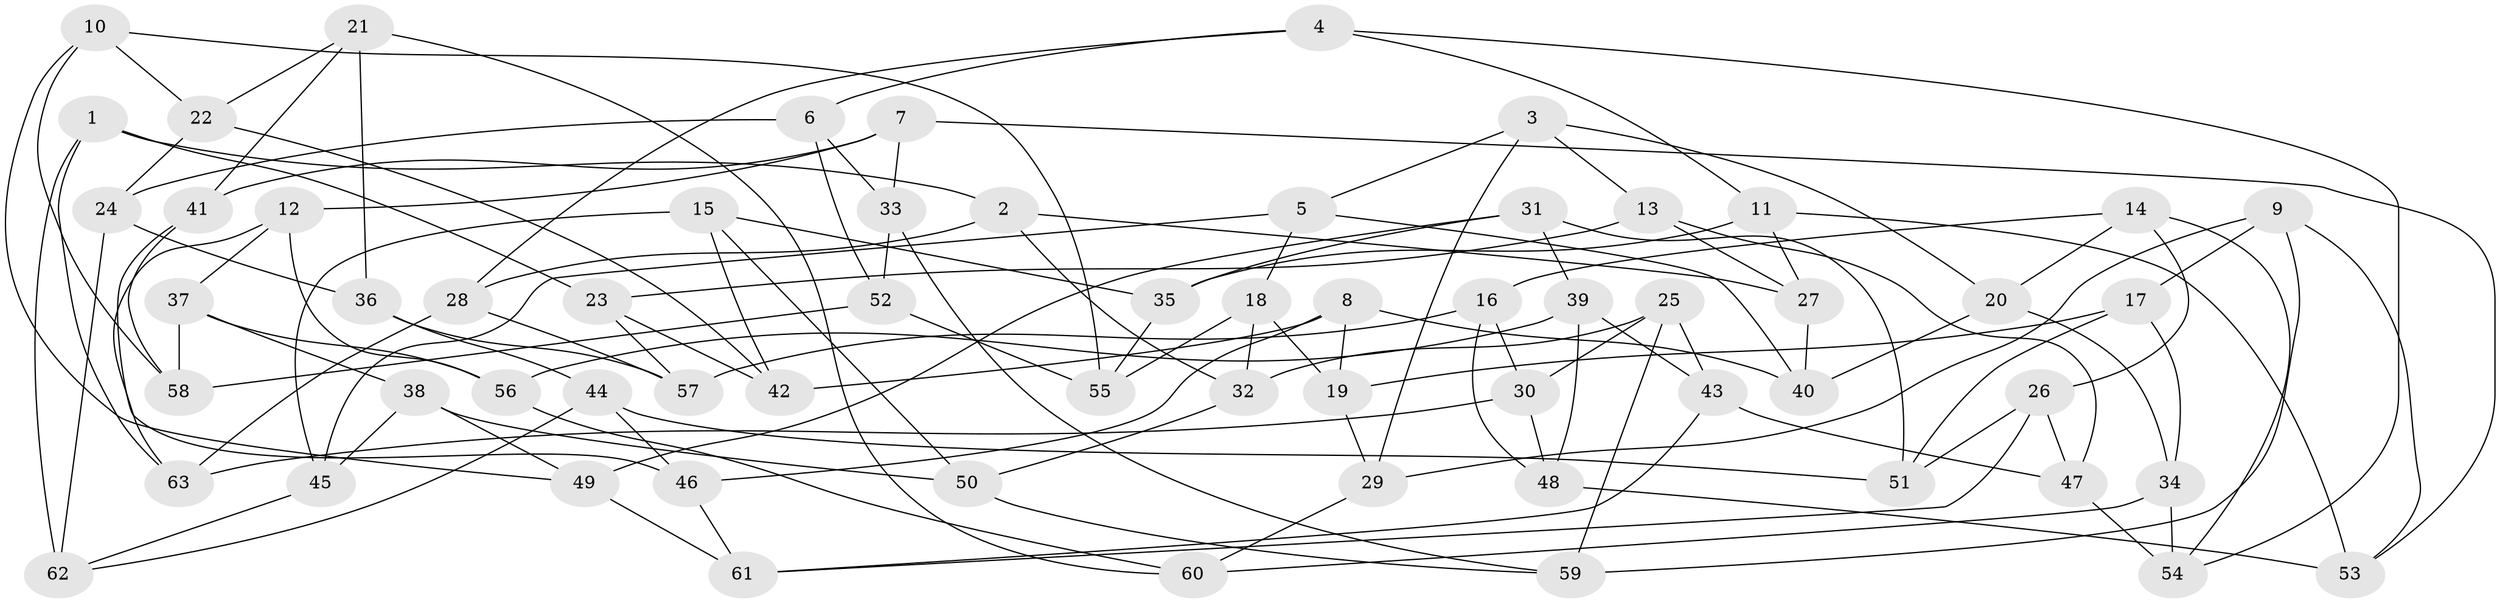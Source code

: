 // Generated by graph-tools (version 1.1) at 2025/26/03/09/25 03:26:55]
// undirected, 63 vertices, 126 edges
graph export_dot {
graph [start="1"]
  node [color=gray90,style=filled];
  1;
  2;
  3;
  4;
  5;
  6;
  7;
  8;
  9;
  10;
  11;
  12;
  13;
  14;
  15;
  16;
  17;
  18;
  19;
  20;
  21;
  22;
  23;
  24;
  25;
  26;
  27;
  28;
  29;
  30;
  31;
  32;
  33;
  34;
  35;
  36;
  37;
  38;
  39;
  40;
  41;
  42;
  43;
  44;
  45;
  46;
  47;
  48;
  49;
  50;
  51;
  52;
  53;
  54;
  55;
  56;
  57;
  58;
  59;
  60;
  61;
  62;
  63;
  1 -- 2;
  1 -- 63;
  1 -- 62;
  1 -- 23;
  2 -- 32;
  2 -- 27;
  2 -- 28;
  3 -- 5;
  3 -- 29;
  3 -- 20;
  3 -- 13;
  4 -- 28;
  4 -- 11;
  4 -- 54;
  4 -- 6;
  5 -- 40;
  5 -- 18;
  5 -- 45;
  6 -- 33;
  6 -- 24;
  6 -- 52;
  7 -- 41;
  7 -- 33;
  7 -- 12;
  7 -- 53;
  8 -- 42;
  8 -- 46;
  8 -- 19;
  8 -- 40;
  9 -- 17;
  9 -- 59;
  9 -- 29;
  9 -- 53;
  10 -- 55;
  10 -- 49;
  10 -- 22;
  10 -- 58;
  11 -- 27;
  11 -- 35;
  11 -- 53;
  12 -- 37;
  12 -- 56;
  12 -- 63;
  13 -- 47;
  13 -- 27;
  13 -- 23;
  14 -- 16;
  14 -- 20;
  14 -- 26;
  14 -- 54;
  15 -- 45;
  15 -- 50;
  15 -- 42;
  15 -- 35;
  16 -- 30;
  16 -- 48;
  16 -- 57;
  17 -- 34;
  17 -- 51;
  17 -- 19;
  18 -- 32;
  18 -- 55;
  18 -- 19;
  19 -- 29;
  20 -- 34;
  20 -- 40;
  21 -- 41;
  21 -- 36;
  21 -- 60;
  21 -- 22;
  22 -- 42;
  22 -- 24;
  23 -- 42;
  23 -- 57;
  24 -- 36;
  24 -- 62;
  25 -- 43;
  25 -- 59;
  25 -- 32;
  25 -- 30;
  26 -- 61;
  26 -- 51;
  26 -- 47;
  27 -- 40;
  28 -- 57;
  28 -- 63;
  29 -- 60;
  30 -- 48;
  30 -- 63;
  31 -- 49;
  31 -- 51;
  31 -- 39;
  31 -- 35;
  32 -- 50;
  33 -- 52;
  33 -- 59;
  34 -- 60;
  34 -- 54;
  35 -- 55;
  36 -- 44;
  36 -- 57;
  37 -- 58;
  37 -- 38;
  37 -- 56;
  38 -- 45;
  38 -- 50;
  38 -- 49;
  39 -- 48;
  39 -- 43;
  39 -- 56;
  41 -- 46;
  41 -- 58;
  43 -- 61;
  43 -- 47;
  44 -- 51;
  44 -- 46;
  44 -- 62;
  45 -- 62;
  46 -- 61;
  47 -- 54;
  48 -- 53;
  49 -- 61;
  50 -- 59;
  52 -- 55;
  52 -- 58;
  56 -- 60;
}
